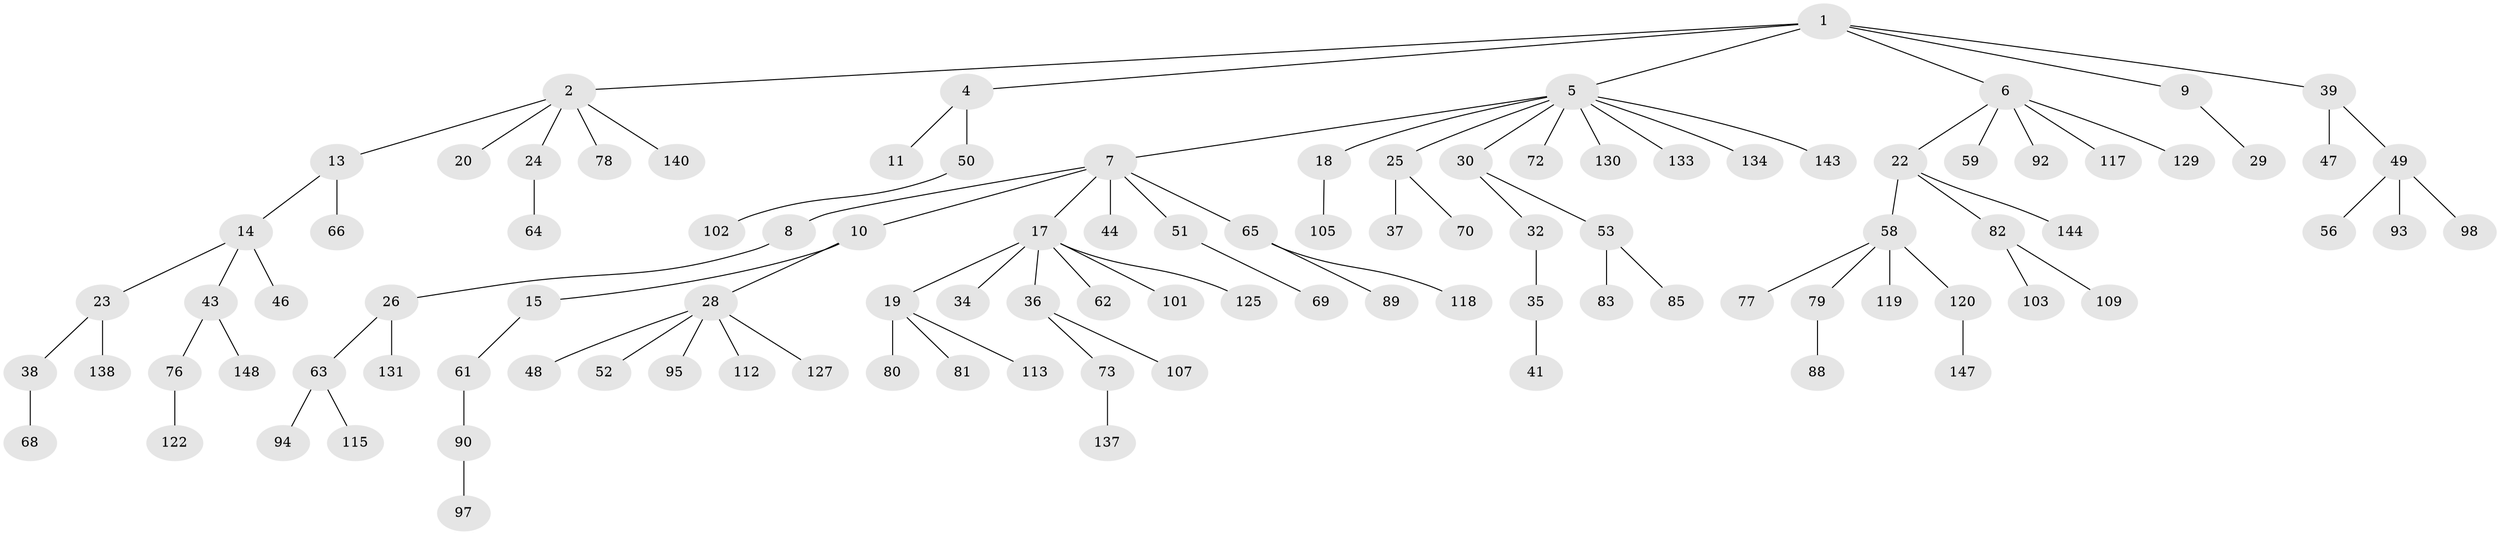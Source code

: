 // Generated by graph-tools (version 1.1) at 2025/52/02/27/25 19:52:13]
// undirected, 103 vertices, 102 edges
graph export_dot {
graph [start="1"]
  node [color=gray90,style=filled];
  1 [super="+3"];
  2 [super="+54"];
  4 [super="+33"];
  5 [super="+16"];
  6 [super="+108"];
  7 [super="+12"];
  8 [super="+132"];
  9 [super="+126"];
  10 [super="+104"];
  11 [super="+21"];
  13 [super="+67"];
  14;
  15 [super="+42"];
  17 [super="+27"];
  18 [super="+60"];
  19 [super="+55"];
  20 [super="+110"];
  22 [super="+57"];
  23 [super="+106"];
  24 [super="+141"];
  25 [super="+31"];
  26 [super="+40"];
  28 [super="+45"];
  29 [super="+96"];
  30;
  32 [super="+124"];
  34 [super="+74"];
  35 [super="+123"];
  36 [super="+121"];
  37;
  38;
  39;
  41 [super="+142"];
  43 [super="+75"];
  44;
  46 [super="+87"];
  47;
  48 [super="+146"];
  49 [super="+116"];
  50 [super="+149"];
  51 [super="+111"];
  52;
  53 [super="+71"];
  56;
  58 [super="+136"];
  59 [super="+139"];
  61;
  62;
  63 [super="+128"];
  64;
  65 [super="+114"];
  66;
  68;
  69 [super="+99"];
  70;
  72;
  73;
  76 [super="+84"];
  77;
  78;
  79;
  80;
  81;
  82 [super="+86"];
  83;
  85 [super="+91"];
  88 [super="+145"];
  89;
  90 [super="+100"];
  92;
  93;
  94;
  95;
  97;
  98;
  101;
  102;
  103;
  105 [super="+135"];
  107;
  109;
  112;
  113;
  115;
  117;
  118;
  119;
  120;
  122;
  125;
  127;
  129;
  130;
  131;
  133;
  134;
  137;
  138;
  140;
  143;
  144;
  147;
  148;
  1 -- 2;
  1 -- 6;
  1 -- 9;
  1 -- 4;
  1 -- 5;
  1 -- 39;
  2 -- 13;
  2 -- 20;
  2 -- 24;
  2 -- 140;
  2 -- 78;
  4 -- 11;
  4 -- 50;
  5 -- 7;
  5 -- 30;
  5 -- 72;
  5 -- 133;
  5 -- 134;
  5 -- 18;
  5 -- 130;
  5 -- 25;
  5 -- 143;
  6 -- 22;
  6 -- 59;
  6 -- 92;
  6 -- 117;
  6 -- 129;
  7 -- 8;
  7 -- 10;
  7 -- 51;
  7 -- 65;
  7 -- 44;
  7 -- 17;
  8 -- 26;
  9 -- 29;
  10 -- 15;
  10 -- 28;
  13 -- 14;
  13 -- 66;
  14 -- 23;
  14 -- 43;
  14 -- 46;
  15 -- 61;
  17 -- 19;
  17 -- 34;
  17 -- 36;
  17 -- 62;
  17 -- 101;
  17 -- 125;
  18 -- 105;
  19 -- 80;
  19 -- 113;
  19 -- 81;
  22 -- 144;
  22 -- 58;
  22 -- 82;
  23 -- 38;
  23 -- 138;
  24 -- 64;
  25 -- 37;
  25 -- 70;
  26 -- 131;
  26 -- 63;
  28 -- 48;
  28 -- 112;
  28 -- 52;
  28 -- 95;
  28 -- 127;
  30 -- 32;
  30 -- 53;
  32 -- 35;
  35 -- 41;
  36 -- 73;
  36 -- 107;
  38 -- 68;
  39 -- 47;
  39 -- 49;
  43 -- 76;
  43 -- 148;
  49 -- 56;
  49 -- 93;
  49 -- 98;
  50 -- 102;
  51 -- 69;
  53 -- 83;
  53 -- 85;
  58 -- 77;
  58 -- 79;
  58 -- 119;
  58 -- 120;
  61 -- 90;
  63 -- 94;
  63 -- 115;
  65 -- 89;
  65 -- 118;
  73 -- 137;
  76 -- 122;
  79 -- 88;
  82 -- 109;
  82 -- 103;
  90 -- 97;
  120 -- 147;
}
